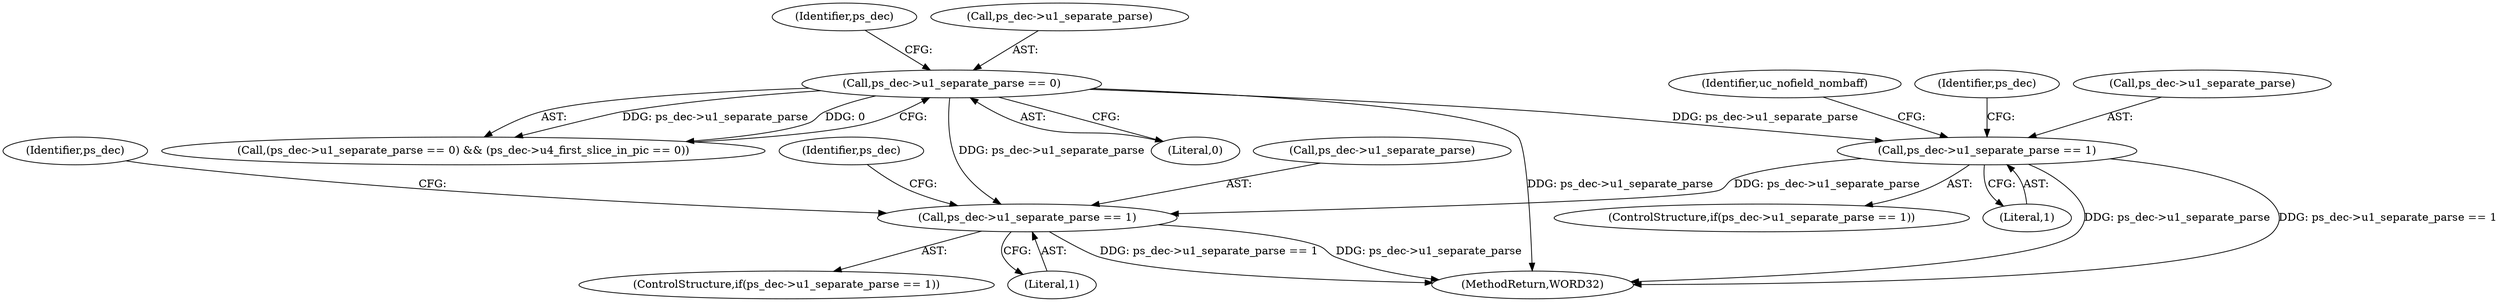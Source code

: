 digraph "0_Android_494561291a503840f385fbcd11d9bc5f4dc502b8_2@pointer" {
"1002042" [label="(Call,ps_dec->u1_separate_parse == 1)"];
"1001134" [label="(Call,ps_dec->u1_separate_parse == 0)"];
"1001626" [label="(Call,ps_dec->u1_separate_parse == 1)"];
"1001702" [label="(Identifier,uc_nofield_nombaff)"];
"1001138" [label="(Literal,0)"];
"1001635" [label="(Identifier,ps_dec)"];
"1001134" [label="(Call,ps_dec->u1_separate_parse == 0)"];
"1001133" [label="(Call,(ps_dec->u1_separate_parse == 0) && (ps_dec->u4_first_slice_in_pic == 0))"];
"1002041" [label="(ControlStructure,if(ps_dec->u1_separate_parse == 1))"];
"1001626" [label="(Call,ps_dec->u1_separate_parse == 1)"];
"1002063" [label="(Identifier,ps_dec)"];
"1001141" [label="(Identifier,ps_dec)"];
"1001625" [label="(ControlStructure,if(ps_dec->u1_separate_parse == 1))"];
"1002050" [label="(Identifier,ps_dec)"];
"1002043" [label="(Call,ps_dec->u1_separate_parse)"];
"1001135" [label="(Call,ps_dec->u1_separate_parse)"];
"1002042" [label="(Call,ps_dec->u1_separate_parse == 1)"];
"1001627" [label="(Call,ps_dec->u1_separate_parse)"];
"1001630" [label="(Literal,1)"];
"1002046" [label="(Literal,1)"];
"1002544" [label="(MethodReturn,WORD32)"];
"1002042" -> "1002041"  [label="AST: "];
"1002042" -> "1002046"  [label="CFG: "];
"1002043" -> "1002042"  [label="AST: "];
"1002046" -> "1002042"  [label="AST: "];
"1002050" -> "1002042"  [label="CFG: "];
"1002063" -> "1002042"  [label="CFG: "];
"1002042" -> "1002544"  [label="DDG: ps_dec->u1_separate_parse == 1"];
"1002042" -> "1002544"  [label="DDG: ps_dec->u1_separate_parse"];
"1001134" -> "1002042"  [label="DDG: ps_dec->u1_separate_parse"];
"1001626" -> "1002042"  [label="DDG: ps_dec->u1_separate_parse"];
"1001134" -> "1001133"  [label="AST: "];
"1001134" -> "1001138"  [label="CFG: "];
"1001135" -> "1001134"  [label="AST: "];
"1001138" -> "1001134"  [label="AST: "];
"1001141" -> "1001134"  [label="CFG: "];
"1001133" -> "1001134"  [label="CFG: "];
"1001134" -> "1002544"  [label="DDG: ps_dec->u1_separate_parse"];
"1001134" -> "1001133"  [label="DDG: ps_dec->u1_separate_parse"];
"1001134" -> "1001133"  [label="DDG: 0"];
"1001134" -> "1001626"  [label="DDG: ps_dec->u1_separate_parse"];
"1001626" -> "1001625"  [label="AST: "];
"1001626" -> "1001630"  [label="CFG: "];
"1001627" -> "1001626"  [label="AST: "];
"1001630" -> "1001626"  [label="AST: "];
"1001635" -> "1001626"  [label="CFG: "];
"1001702" -> "1001626"  [label="CFG: "];
"1001626" -> "1002544"  [label="DDG: ps_dec->u1_separate_parse"];
"1001626" -> "1002544"  [label="DDG: ps_dec->u1_separate_parse == 1"];
}
